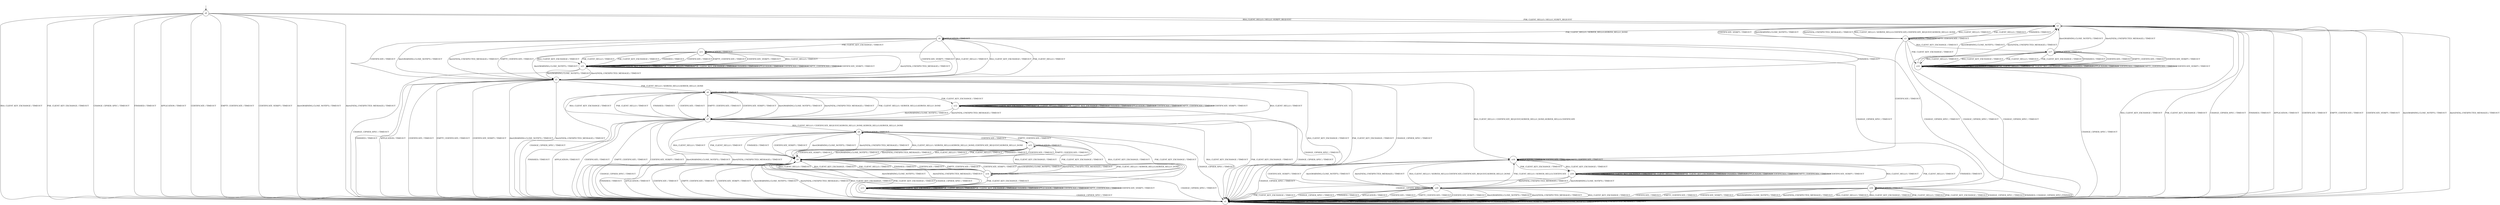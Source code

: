 digraph g {
__start0 [label="" shape="none"];

	s0 [shape="circle" label="s0"];
	s1 [shape="circle" label="s1"];
	s2 [shape="circle" label="s2"];
	s3 [shape="circle" label="s3"];
	s4 [shape="circle" label="s4"];
	s5 [shape="circle" label="s5"];
	s6 [shape="circle" label="s6"];
	s7 [shape="circle" label="s7"];
	s8 [shape="circle" label="s8"];
	s9 [shape="circle" label="s9"];
	s10 [shape="circle" label="s10"];
	s11 [shape="circle" label="s11"];
	s12 [shape="circle" label="s12"];
	s13 [shape="circle" label="s13"];
	s14 [shape="circle" label="s14"];
	s15 [shape="circle" label="s15"];
	s16 [shape="circle" label="s16"];
	s17 [shape="circle" label="s17"];
	s18 [shape="circle" label="s18"];
	s19 [shape="circle" label="s19"];
	s20 [shape="circle" label="s20"];
	s21 [shape="circle" label="s21"];
	s0 -> s2 [label="RSA_CLIENT_HELLO / HELLO_VERIFY_REQUEST"];
	s0 -> s1 [label="RSA_CLIENT_KEY_EXCHANGE / TIMEOUT"];
	s0 -> s2 [label="PSK_CLIENT_HELLO / HELLO_VERIFY_REQUEST"];
	s0 -> s1 [label="PSK_CLIENT_KEY_EXCHANGE / TIMEOUT"];
	s0 -> s1 [label="CHANGE_CIPHER_SPEC / TIMEOUT"];
	s0 -> s1 [label="FINISHED / TIMEOUT"];
	s0 -> s1 [label="APPLICATION / TIMEOUT"];
	s0 -> s1 [label="CERTIFICATE / TIMEOUT"];
	s0 -> s1 [label="EMPTY_CERTIFICATE / TIMEOUT"];
	s0 -> s1 [label="CERTIFICATE_VERIFY / TIMEOUT"];
	s0 -> s1 [label="Alert(WARNING,CLOSE_NOTIFY) / TIMEOUT"];
	s0 -> s1 [label="Alert(FATAL,UNEXPECTED_MESSAGE) / TIMEOUT"];
	s1 -> s1 [label="RSA_CLIENT_HELLO / TIMEOUT"];
	s1 -> s1 [label="RSA_CLIENT_KEY_EXCHANGE / TIMEOUT"];
	s1 -> s1 [label="PSK_CLIENT_HELLO / TIMEOUT"];
	s1 -> s1 [label="PSK_CLIENT_KEY_EXCHANGE / TIMEOUT"];
	s1 -> s1 [label="CHANGE_CIPHER_SPEC / TIMEOUT"];
	s1 -> s1 [label="FINISHED / TIMEOUT"];
	s1 -> s1 [label="APPLICATION / TIMEOUT"];
	s1 -> s1 [label="CERTIFICATE / TIMEOUT"];
	s1 -> s1 [label="EMPTY_CERTIFICATE / TIMEOUT"];
	s1 -> s1 [label="CERTIFICATE_VERIFY / TIMEOUT"];
	s1 -> s1 [label="Alert(WARNING,CLOSE_NOTIFY) / TIMEOUT"];
	s1 -> s1 [label="Alert(FATAL,UNEXPECTED_MESSAGE) / TIMEOUT"];
	s2 -> s3 [label="RSA_CLIENT_HELLO / SERVER_HELLO,CERTIFICATE,CERTIFICATE_REQUEST,SERVER_HELLO_DONE"];
	s2 -> s1 [label="RSA_CLIENT_KEY_EXCHANGE / TIMEOUT"];
	s2 -> s4 [label="PSK_CLIENT_HELLO / SERVER_HELLO,SERVER_HELLO_DONE"];
	s2 -> s1 [label="PSK_CLIENT_KEY_EXCHANGE / TIMEOUT"];
	s2 -> s1 [label="CHANGE_CIPHER_SPEC / TIMEOUT"];
	s2 -> s1 [label="FINISHED / TIMEOUT"];
	s2 -> s1 [label="APPLICATION / TIMEOUT"];
	s2 -> s1 [label="CERTIFICATE / TIMEOUT"];
	s2 -> s1 [label="EMPTY_CERTIFICATE / TIMEOUT"];
	s2 -> s1 [label="CERTIFICATE_VERIFY / TIMEOUT"];
	s2 -> s1 [label="Alert(WARNING,CLOSE_NOTIFY) / TIMEOUT"];
	s2 -> s1 [label="Alert(FATAL,UNEXPECTED_MESSAGE) / TIMEOUT"];
	s3 -> s2 [label="RSA_CLIENT_HELLO / TIMEOUT"];
	s3 -> s17 [label="RSA_CLIENT_KEY_EXCHANGE / TIMEOUT"];
	s3 -> s2 [label="PSK_CLIENT_HELLO / TIMEOUT"];
	s3 -> s10 [label="PSK_CLIENT_KEY_EXCHANGE / TIMEOUT"];
	s3 -> s1 [label="CHANGE_CIPHER_SPEC / TIMEOUT"];
	s3 -> s2 [label="FINISHED / TIMEOUT"];
	s3 -> s3 [label="APPLICATION / TIMEOUT"];
	s3 -> s18 [label="CERTIFICATE / TIMEOUT"];
	s3 -> s3 [label="EMPTY_CERTIFICATE / TIMEOUT"];
	s3 -> s2 [label="CERTIFICATE_VERIFY / TIMEOUT"];
	s3 -> s2 [label="Alert(WARNING,CLOSE_NOTIFY) / TIMEOUT"];
	s3 -> s2 [label="Alert(FATAL,UNEXPECTED_MESSAGE) / TIMEOUT"];
	s4 -> s5 [label="RSA_CLIENT_HELLO / TIMEOUT"];
	s4 -> s5 [label="RSA_CLIENT_KEY_EXCHANGE / TIMEOUT"];
	s4 -> s5 [label="PSK_CLIENT_HELLO / TIMEOUT"];
	s4 -> s11 [label="PSK_CLIENT_KEY_EXCHANGE / TIMEOUT"];
	s4 -> s1 [label="CHANGE_CIPHER_SPEC / TIMEOUT"];
	s4 -> s5 [label="FINISHED / TIMEOUT"];
	s4 -> s4 [label="APPLICATION / TIMEOUT"];
	s4 -> s5 [label="CERTIFICATE / TIMEOUT"];
	s4 -> s5 [label="EMPTY_CERTIFICATE / TIMEOUT"];
	s4 -> s5 [label="CERTIFICATE_VERIFY / TIMEOUT"];
	s4 -> s5 [label="Alert(WARNING,CLOSE_NOTIFY) / TIMEOUT"];
	s4 -> s5 [label="Alert(FATAL,UNEXPECTED_MESSAGE) / TIMEOUT"];
	s5 -> s18 [label="RSA_CLIENT_HELLO / CERTIFICATE_REQUEST,SERVER_HELLO_DONE,SERVER_HELLO,CERTIFICATE"];
	s5 -> s1 [label="RSA_CLIENT_KEY_EXCHANGE / TIMEOUT"];
	s5 -> s6 [label="PSK_CLIENT_HELLO / SERVER_HELLO,SERVER_HELLO_DONE"];
	s5 -> s1 [label="PSK_CLIENT_KEY_EXCHANGE / TIMEOUT"];
	s5 -> s1 [label="CHANGE_CIPHER_SPEC / TIMEOUT"];
	s5 -> s1 [label="FINISHED / TIMEOUT"];
	s5 -> s1 [label="APPLICATION / TIMEOUT"];
	s5 -> s1 [label="CERTIFICATE / TIMEOUT"];
	s5 -> s1 [label="EMPTY_CERTIFICATE / TIMEOUT"];
	s5 -> s1 [label="CERTIFICATE_VERIFY / TIMEOUT"];
	s5 -> s1 [label="Alert(WARNING,CLOSE_NOTIFY) / TIMEOUT"];
	s5 -> s1 [label="Alert(FATAL,UNEXPECTED_MESSAGE) / TIMEOUT"];
	s6 -> s7 [label="RSA_CLIENT_HELLO / TIMEOUT"];
	s6 -> s7 [label="RSA_CLIENT_KEY_EXCHANGE / TIMEOUT"];
	s6 -> s7 [label="PSK_CLIENT_HELLO / TIMEOUT"];
	s6 -> s12 [label="PSK_CLIENT_KEY_EXCHANGE / TIMEOUT"];
	s6 -> s1 [label="CHANGE_CIPHER_SPEC / TIMEOUT"];
	s6 -> s7 [label="FINISHED / TIMEOUT"];
	s6 -> s6 [label="APPLICATION / TIMEOUT"];
	s6 -> s7 [label="CERTIFICATE / TIMEOUT"];
	s6 -> s7 [label="EMPTY_CERTIFICATE / TIMEOUT"];
	s6 -> s7 [label="CERTIFICATE_VERIFY / TIMEOUT"];
	s6 -> s7 [label="Alert(WARNING,CLOSE_NOTIFY) / TIMEOUT"];
	s6 -> s7 [label="Alert(FATAL,UNEXPECTED_MESSAGE) / TIMEOUT"];
	s7 -> s8 [label="RSA_CLIENT_HELLO / CERTIFICATE_REQUEST,SERVER_HELLO_DONE,SERVER_HELLO,SERVER_HELLO_DONE"];
	s7 -> s1 [label="RSA_CLIENT_KEY_EXCHANGE / TIMEOUT"];
	s7 -> s6 [label="PSK_CLIENT_HELLO / SERVER_HELLO,SERVER_HELLO_DONE"];
	s7 -> s1 [label="PSK_CLIENT_KEY_EXCHANGE / TIMEOUT"];
	s7 -> s1 [label="CHANGE_CIPHER_SPEC / TIMEOUT"];
	s7 -> s1 [label="FINISHED / TIMEOUT"];
	s7 -> s1 [label="APPLICATION / TIMEOUT"];
	s7 -> s1 [label="CERTIFICATE / TIMEOUT"];
	s7 -> s1 [label="EMPTY_CERTIFICATE / TIMEOUT"];
	s7 -> s1 [label="CERTIFICATE_VERIFY / TIMEOUT"];
	s7 -> s1 [label="Alert(WARNING,CLOSE_NOTIFY) / TIMEOUT"];
	s7 -> s1 [label="Alert(FATAL,UNEXPECTED_MESSAGE) / TIMEOUT"];
	s8 -> s9 [label="RSA_CLIENT_HELLO / TIMEOUT"];
	s8 -> s13 [label="RSA_CLIENT_KEY_EXCHANGE / TIMEOUT"];
	s8 -> s9 [label="PSK_CLIENT_HELLO / TIMEOUT"];
	s8 -> s13 [label="PSK_CLIENT_KEY_EXCHANGE / TIMEOUT"];
	s8 -> s1 [label="CHANGE_CIPHER_SPEC / TIMEOUT"];
	s8 -> s9 [label="FINISHED / TIMEOUT"];
	s8 -> s8 [label="APPLICATION / TIMEOUT"];
	s8 -> s15 [label="CERTIFICATE / TIMEOUT"];
	s8 -> s15 [label="EMPTY_CERTIFICATE / TIMEOUT"];
	s8 -> s9 [label="CERTIFICATE_VERIFY / TIMEOUT"];
	s8 -> s9 [label="Alert(WARNING,CLOSE_NOTIFY) / TIMEOUT"];
	s8 -> s9 [label="Alert(FATAL,UNEXPECTED_MESSAGE) / TIMEOUT"];
	s9 -> s8 [label="RSA_CLIENT_HELLO / SERVER_HELLO,SERVER_HELLO_DONE,CERTIFICATE_REQUEST,SERVER_HELLO_DONE"];
	s9 -> s1 [label="RSA_CLIENT_KEY_EXCHANGE / TIMEOUT"];
	s9 -> s14 [label="PSK_CLIENT_HELLO / SERVER_HELLO,SERVER_HELLO_DONE"];
	s9 -> s1 [label="PSK_CLIENT_KEY_EXCHANGE / TIMEOUT"];
	s9 -> s1 [label="CHANGE_CIPHER_SPEC / TIMEOUT"];
	s9 -> s1 [label="FINISHED / TIMEOUT"];
	s9 -> s1 [label="APPLICATION / TIMEOUT"];
	s9 -> s1 [label="CERTIFICATE / TIMEOUT"];
	s9 -> s1 [label="EMPTY_CERTIFICATE / TIMEOUT"];
	s9 -> s1 [label="CERTIFICATE_VERIFY / TIMEOUT"];
	s9 -> s1 [label="Alert(WARNING,CLOSE_NOTIFY) / TIMEOUT"];
	s9 -> s1 [label="Alert(FATAL,UNEXPECTED_MESSAGE) / TIMEOUT"];
	s10 -> s10 [label="RSA_CLIENT_HELLO / TIMEOUT"];
	s10 -> s10 [label="RSA_CLIENT_KEY_EXCHANGE / TIMEOUT"];
	s10 -> s10 [label="PSK_CLIENT_HELLO / TIMEOUT"];
	s10 -> s10 [label="PSK_CLIENT_KEY_EXCHANGE / TIMEOUT"];
	s10 -> s1 [label="CHANGE_CIPHER_SPEC / TIMEOUT"];
	s10 -> s10 [label="FINISHED / TIMEOUT"];
	s10 -> s10 [label="APPLICATION / TIMEOUT"];
	s10 -> s10 [label="CERTIFICATE / TIMEOUT"];
	s10 -> s10 [label="EMPTY_CERTIFICATE / TIMEOUT"];
	s10 -> s10 [label="CERTIFICATE_VERIFY / TIMEOUT"];
	s10 -> s2 [label="Alert(WARNING,CLOSE_NOTIFY) / TIMEOUT"];
	s10 -> s2 [label="Alert(FATAL,UNEXPECTED_MESSAGE) / TIMEOUT"];
	s11 -> s21 [label="RSA_CLIENT_HELLO / TIMEOUT"];
	s11 -> s21 [label="RSA_CLIENT_KEY_EXCHANGE / TIMEOUT"];
	s11 -> s21 [label="PSK_CLIENT_HELLO / TIMEOUT"];
	s11 -> s21 [label="PSK_CLIENT_KEY_EXCHANGE / TIMEOUT"];
	s11 -> s16 [label="CHANGE_CIPHER_SPEC / TIMEOUT"];
	s11 -> s21 [label="FINISHED / TIMEOUT"];
	s11 -> s11 [label="APPLICATION / TIMEOUT"];
	s11 -> s21 [label="CERTIFICATE / TIMEOUT"];
	s11 -> s21 [label="EMPTY_CERTIFICATE / TIMEOUT"];
	s11 -> s21 [label="CERTIFICATE_VERIFY / TIMEOUT"];
	s11 -> s5 [label="Alert(WARNING,CLOSE_NOTIFY) / TIMEOUT"];
	s11 -> s5 [label="Alert(FATAL,UNEXPECTED_MESSAGE) / TIMEOUT"];
	s12 -> s12 [label="RSA_CLIENT_HELLO / TIMEOUT"];
	s12 -> s12 [label="RSA_CLIENT_KEY_EXCHANGE / TIMEOUT"];
	s12 -> s12 [label="PSK_CLIENT_HELLO / TIMEOUT"];
	s12 -> s12 [label="PSK_CLIENT_KEY_EXCHANGE / TIMEOUT"];
	s12 -> s1 [label="CHANGE_CIPHER_SPEC / TIMEOUT"];
	s12 -> s12 [label="FINISHED / TIMEOUT"];
	s12 -> s12 [label="APPLICATION / TIMEOUT"];
	s12 -> s12 [label="CERTIFICATE / TIMEOUT"];
	s12 -> s12 [label="EMPTY_CERTIFICATE / TIMEOUT"];
	s12 -> s12 [label="CERTIFICATE_VERIFY / TIMEOUT"];
	s12 -> s7 [label="Alert(WARNING,CLOSE_NOTIFY) / TIMEOUT"];
	s12 -> s7 [label="Alert(FATAL,UNEXPECTED_MESSAGE) / TIMEOUT"];
	s13 -> s13 [label="RSA_CLIENT_HELLO / TIMEOUT"];
	s13 -> s13 [label="RSA_CLIENT_KEY_EXCHANGE / TIMEOUT"];
	s13 -> s13 [label="PSK_CLIENT_HELLO / TIMEOUT"];
	s13 -> s13 [label="PSK_CLIENT_KEY_EXCHANGE / TIMEOUT"];
	s13 -> s1 [label="CHANGE_CIPHER_SPEC / TIMEOUT"];
	s13 -> s13 [label="FINISHED / TIMEOUT"];
	s13 -> s13 [label="APPLICATION / TIMEOUT"];
	s13 -> s13 [label="CERTIFICATE / TIMEOUT"];
	s13 -> s13 [label="EMPTY_CERTIFICATE / TIMEOUT"];
	s13 -> s13 [label="CERTIFICATE_VERIFY / TIMEOUT"];
	s13 -> s9 [label="Alert(WARNING,CLOSE_NOTIFY) / TIMEOUT"];
	s13 -> s9 [label="Alert(FATAL,UNEXPECTED_MESSAGE) / TIMEOUT"];
	s14 -> s9 [label="RSA_CLIENT_HELLO / TIMEOUT"];
	s14 -> s9 [label="RSA_CLIENT_KEY_EXCHANGE / TIMEOUT"];
	s14 -> s9 [label="PSK_CLIENT_HELLO / TIMEOUT"];
	s14 -> s13 [label="PSK_CLIENT_KEY_EXCHANGE / TIMEOUT"];
	s14 -> s1 [label="CHANGE_CIPHER_SPEC / TIMEOUT"];
	s14 -> s9 [label="FINISHED / TIMEOUT"];
	s14 -> s14 [label="APPLICATION / TIMEOUT"];
	s14 -> s9 [label="CERTIFICATE / TIMEOUT"];
	s14 -> s9 [label="EMPTY_CERTIFICATE / TIMEOUT"];
	s14 -> s9 [label="CERTIFICATE_VERIFY / TIMEOUT"];
	s14 -> s9 [label="Alert(WARNING,CLOSE_NOTIFY) / TIMEOUT"];
	s14 -> s9 [label="Alert(FATAL,UNEXPECTED_MESSAGE) / TIMEOUT"];
	s15 -> s9 [label="RSA_CLIENT_HELLO / TIMEOUT"];
	s15 -> s14 [label="RSA_CLIENT_KEY_EXCHANGE / TIMEOUT"];
	s15 -> s9 [label="PSK_CLIENT_HELLO / TIMEOUT"];
	s15 -> s14 [label="PSK_CLIENT_KEY_EXCHANGE / TIMEOUT"];
	s15 -> s1 [label="CHANGE_CIPHER_SPEC / TIMEOUT"];
	s15 -> s9 [label="FINISHED / TIMEOUT"];
	s15 -> s15 [label="APPLICATION / TIMEOUT"];
	s15 -> s9 [label="CERTIFICATE / TIMEOUT"];
	s15 -> s9 [label="EMPTY_CERTIFICATE / TIMEOUT"];
	s15 -> s9 [label="CERTIFICATE_VERIFY / TIMEOUT"];
	s15 -> s9 [label="Alert(WARNING,CLOSE_NOTIFY) / TIMEOUT"];
	s15 -> s9 [label="Alert(FATAL,UNEXPECTED_MESSAGE) / TIMEOUT"];
	s16 -> s1 [label="RSA_CLIENT_HELLO / TIMEOUT"];
	s16 -> s1 [label="RSA_CLIENT_KEY_EXCHANGE / TIMEOUT"];
	s16 -> s1 [label="PSK_CLIENT_HELLO / TIMEOUT"];
	s16 -> s1 [label="PSK_CLIENT_KEY_EXCHANGE / TIMEOUT"];
	s16 -> s1 [label="CHANGE_CIPHER_SPEC / TIMEOUT"];
	s16 -> s1 [label="FINISHED / CHANGE_CIPHER_SPEC,FINISHED"];
	s16 -> s16 [label="APPLICATION / TIMEOUT"];
	s16 -> s1 [label="CERTIFICATE / TIMEOUT"];
	s16 -> s1 [label="EMPTY_CERTIFICATE / TIMEOUT"];
	s16 -> s1 [label="CERTIFICATE_VERIFY / TIMEOUT"];
	s16 -> s1 [label="Alert(WARNING,CLOSE_NOTIFY) / TIMEOUT"];
	s16 -> s1 [label="Alert(FATAL,UNEXPECTED_MESSAGE) / TIMEOUT"];
	s17 -> s10 [label="RSA_CLIENT_HELLO / TIMEOUT"];
	s17 -> s10 [label="RSA_CLIENT_KEY_EXCHANGE / TIMEOUT"];
	s17 -> s10 [label="PSK_CLIENT_HELLO / TIMEOUT"];
	s17 -> s10 [label="PSK_CLIENT_KEY_EXCHANGE / TIMEOUT"];
	s17 -> s16 [label="CHANGE_CIPHER_SPEC / TIMEOUT"];
	s17 -> s10 [label="FINISHED / TIMEOUT"];
	s17 -> s17 [label="APPLICATION / TIMEOUT"];
	s17 -> s10 [label="CERTIFICATE / TIMEOUT"];
	s17 -> s10 [label="EMPTY_CERTIFICATE / TIMEOUT"];
	s17 -> s10 [label="CERTIFICATE_VERIFY / TIMEOUT"];
	s17 -> s2 [label="Alert(WARNING,CLOSE_NOTIFY) / TIMEOUT"];
	s17 -> s2 [label="Alert(FATAL,UNEXPECTED_MESSAGE) / TIMEOUT"];
	s18 -> s20 [label="RSA_CLIENT_HELLO / TIMEOUT"];
	s18 -> s19 [label="RSA_CLIENT_KEY_EXCHANGE / TIMEOUT"];
	s18 -> s20 [label="PSK_CLIENT_HELLO / TIMEOUT"];
	s18 -> s19 [label="PSK_CLIENT_KEY_EXCHANGE / TIMEOUT"];
	s18 -> s1 [label="CHANGE_CIPHER_SPEC / TIMEOUT"];
	s18 -> s20 [label="FINISHED / TIMEOUT"];
	s18 -> s18 [label="APPLICATION / TIMEOUT"];
	s18 -> s18 [label="CERTIFICATE / TIMEOUT"];
	s18 -> s18 [label="EMPTY_CERTIFICATE / TIMEOUT"];
	s18 -> s20 [label="CERTIFICATE_VERIFY / TIMEOUT"];
	s18 -> s20 [label="Alert(WARNING,CLOSE_NOTIFY) / TIMEOUT"];
	s18 -> s20 [label="Alert(FATAL,UNEXPECTED_MESSAGE) / TIMEOUT"];
	s19 -> s19 [label="RSA_CLIENT_HELLO / TIMEOUT"];
	s19 -> s19 [label="RSA_CLIENT_KEY_EXCHANGE / TIMEOUT"];
	s19 -> s19 [label="PSK_CLIENT_HELLO / TIMEOUT"];
	s19 -> s19 [label="PSK_CLIENT_KEY_EXCHANGE / TIMEOUT"];
	s19 -> s1 [label="CHANGE_CIPHER_SPEC / TIMEOUT"];
	s19 -> s19 [label="FINISHED / TIMEOUT"];
	s19 -> s19 [label="APPLICATION / TIMEOUT"];
	s19 -> s19 [label="CERTIFICATE / TIMEOUT"];
	s19 -> s19 [label="EMPTY_CERTIFICATE / TIMEOUT"];
	s19 -> s19 [label="CERTIFICATE_VERIFY / TIMEOUT"];
	s19 -> s20 [label="Alert(WARNING,CLOSE_NOTIFY) / TIMEOUT"];
	s19 -> s20 [label="Alert(FATAL,UNEXPECTED_MESSAGE) / TIMEOUT"];
	s20 -> s18 [label="RSA_CLIENT_HELLO / SERVER_HELLO,CERTIFICATE,CERTIFICATE_REQUEST,SERVER_HELLO_DONE"];
	s20 -> s1 [label="RSA_CLIENT_KEY_EXCHANGE / TIMEOUT"];
	s20 -> s18 [label="PSK_CLIENT_HELLO / SERVER_HELLO,CERTIFICATE"];
	s20 -> s1 [label="PSK_CLIENT_KEY_EXCHANGE / TIMEOUT"];
	s20 -> s1 [label="CHANGE_CIPHER_SPEC / TIMEOUT"];
	s20 -> s1 [label="FINISHED / TIMEOUT"];
	s20 -> s1 [label="APPLICATION / TIMEOUT"];
	s20 -> s1 [label="CERTIFICATE / TIMEOUT"];
	s20 -> s1 [label="EMPTY_CERTIFICATE / TIMEOUT"];
	s20 -> s1 [label="CERTIFICATE_VERIFY / TIMEOUT"];
	s20 -> s1 [label="Alert(WARNING,CLOSE_NOTIFY) / TIMEOUT"];
	s20 -> s1 [label="Alert(FATAL,UNEXPECTED_MESSAGE) / TIMEOUT"];
	s21 -> s21 [label="RSA_CLIENT_HELLO / TIMEOUT"];
	s21 -> s21 [label="RSA_CLIENT_KEY_EXCHANGE / TIMEOUT"];
	s21 -> s21 [label="PSK_CLIENT_HELLO / TIMEOUT"];
	s21 -> s21 [label="PSK_CLIENT_KEY_EXCHANGE / TIMEOUT"];
	s21 -> s1 [label="CHANGE_CIPHER_SPEC / TIMEOUT"];
	s21 -> s21 [label="FINISHED / TIMEOUT"];
	s21 -> s21 [label="APPLICATION / TIMEOUT"];
	s21 -> s21 [label="CERTIFICATE / TIMEOUT"];
	s21 -> s21 [label="EMPTY_CERTIFICATE / TIMEOUT"];
	s21 -> s21 [label="CERTIFICATE_VERIFY / TIMEOUT"];
	s21 -> s5 [label="Alert(WARNING,CLOSE_NOTIFY) / TIMEOUT"];
	s21 -> s5 [label="Alert(FATAL,UNEXPECTED_MESSAGE) / TIMEOUT"];

__start0 -> s0;
}
